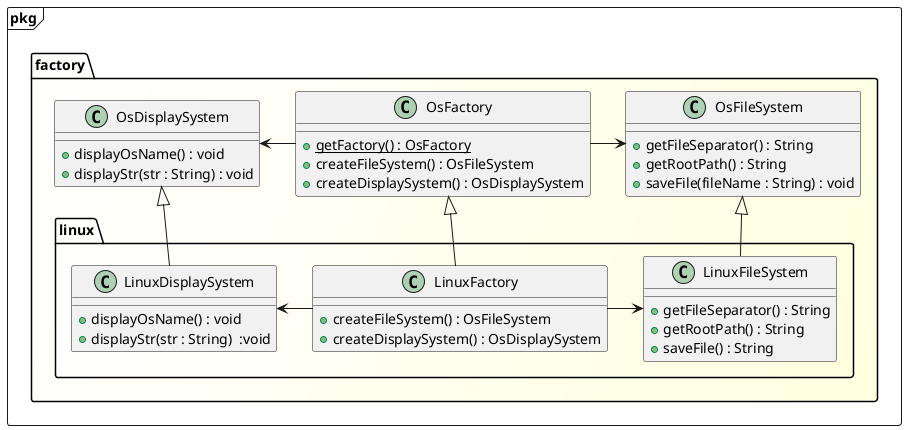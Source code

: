 @startuml クラス図（Linux）
package pkg <<Frame>> {
  package factory <<Folder>> #White/LightYellow {
    OsFactory -l-> OsDisplaySystem
    OsFactory -r-> OsFileSystem

    class OsFactory {
      + {static} getFactory() : OsFactory
      + createFileSystem() : OsFileSystem
      + createDisplaySystem() : OsDisplaySystem
    }

    class OsDisplaySystem {
      + displayOsName() : void
      + displayStr(str : String) : void
    }

    class OsFileSystem {
      + getFileSeparator() : String
      + getRootPath() : String
      + saveFile(fileName : String) : void
    }
    package linux <<Folder>> #White/LightYellow {
      LinuxFactory -l-> LinuxDisplaySystem
      LinuxFactory -r-> LinuxFileSystem
      LinuxFactory -u-|> OsFactory
      LinuxDisplaySystem -u-|> OsDisplaySystem
      LinuxFileSystem -u-|> OsFileSystem

      class LinuxFactory {
        + createFileSystem() : OsFileSystem
        + createDisplaySystem() : OsDisplaySystem
      }

      class LinuxDisplaySystem {
        + displayOsName() : void
        + displayStr(str : String)  :void
      }

      class LinuxFileSystem {
        + getFileSeparator() : String
        + getRootPath() : String
        + saveFile() : String
      }
    }
  }
}

@enduml
